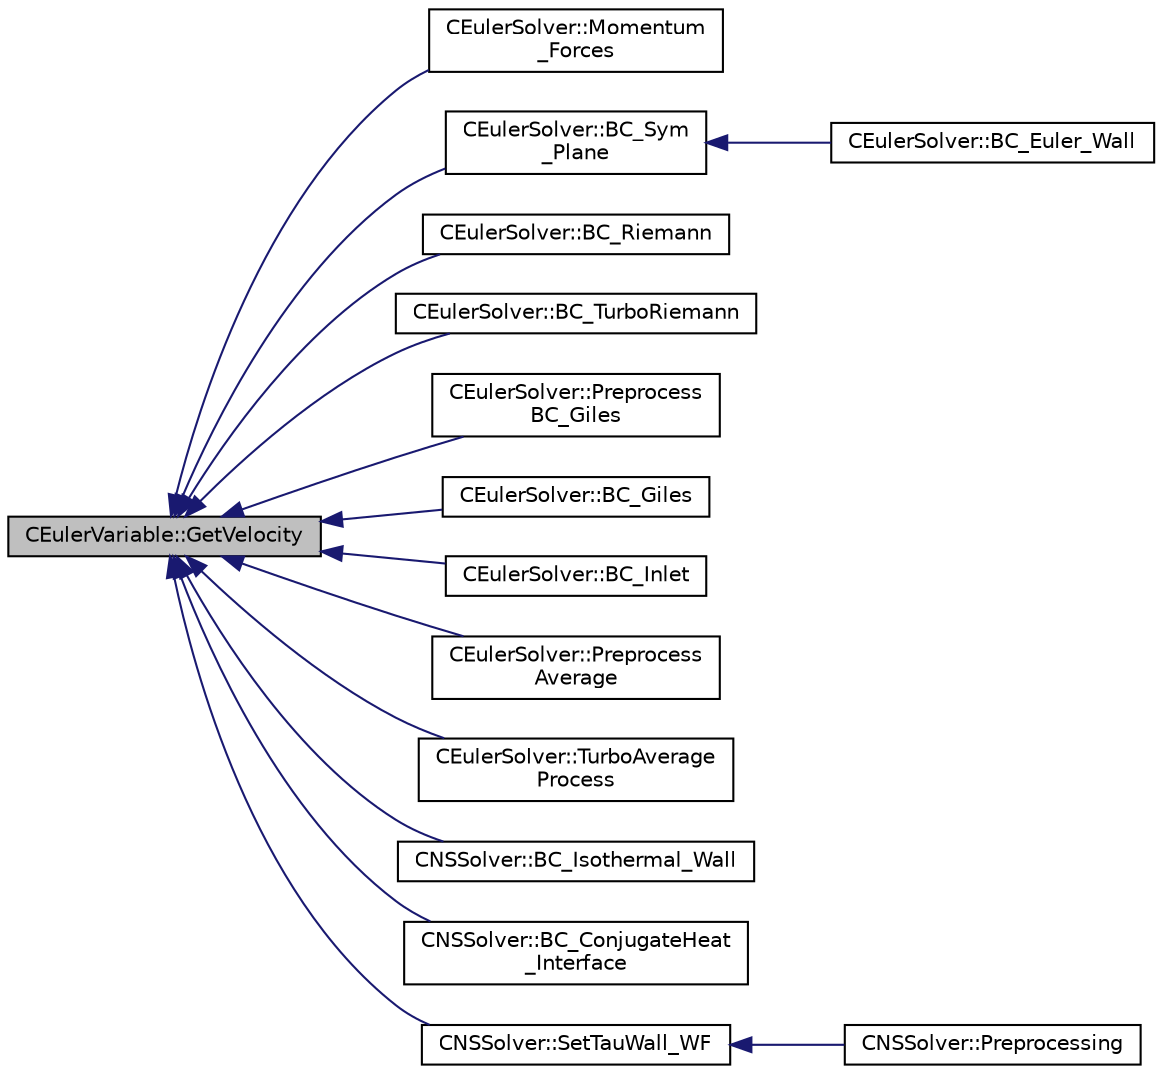 digraph "CEulerVariable::GetVelocity"
{
  edge [fontname="Helvetica",fontsize="10",labelfontname="Helvetica",labelfontsize="10"];
  node [fontname="Helvetica",fontsize="10",shape=record];
  rankdir="LR";
  Node208 [label="CEulerVariable::GetVelocity",height=0.2,width=0.4,color="black", fillcolor="grey75", style="filled", fontcolor="black"];
  Node208 -> Node209 [dir="back",color="midnightblue",fontsize="10",style="solid",fontname="Helvetica"];
  Node209 [label="CEulerSolver::Momentum\l_Forces",height=0.2,width=0.4,color="black", fillcolor="white", style="filled",URL="$class_c_euler_solver.html#a9e92c9defb86bcb87924741dd9f89e9d",tooltip="Compute the pressure forces and all the adimensional coefficients. "];
  Node208 -> Node210 [dir="back",color="midnightblue",fontsize="10",style="solid",fontname="Helvetica"];
  Node210 [label="CEulerSolver::BC_Sym\l_Plane",height=0.2,width=0.4,color="black", fillcolor="white", style="filled",URL="$class_c_euler_solver.html#a71ca5f93ed7a83463e87d5b4c27dc345",tooltip="Impose the symmetry boundary condition using the residual. "];
  Node210 -> Node211 [dir="back",color="midnightblue",fontsize="10",style="solid",fontname="Helvetica"];
  Node211 [label="CEulerSolver::BC_Euler_Wall",height=0.2,width=0.4,color="black", fillcolor="white", style="filled",URL="$class_c_euler_solver.html#ad8509337406d93d81c7f11fbf32d0243",tooltip="Impose via the residual the Euler wall boundary condition. "];
  Node208 -> Node212 [dir="back",color="midnightblue",fontsize="10",style="solid",fontname="Helvetica"];
  Node212 [label="CEulerSolver::BC_Riemann",height=0.2,width=0.4,color="black", fillcolor="white", style="filled",URL="$class_c_euler_solver.html#a22c21d18fa626d489db9a387234bd9d0",tooltip="Impose the boundary condition using characteristic recostruction. "];
  Node208 -> Node213 [dir="back",color="midnightblue",fontsize="10",style="solid",fontname="Helvetica"];
  Node213 [label="CEulerSolver::BC_TurboRiemann",height=0.2,width=0.4,color="black", fillcolor="white", style="filled",URL="$class_c_euler_solver.html#a0066305803a18511fb89b8951f4e4866",tooltip="Impose the boundary condition using characteristic recostruction. "];
  Node208 -> Node214 [dir="back",color="midnightblue",fontsize="10",style="solid",fontname="Helvetica"];
  Node214 [label="CEulerSolver::Preprocess\lBC_Giles",height=0.2,width=0.4,color="black", fillcolor="white", style="filled",URL="$class_c_euler_solver.html#a33402619b740bfe68350c50bba14c6ab",tooltip="It computes Fourier transformation for the needed quantities along the pitch for each span in turboma..."];
  Node208 -> Node215 [dir="back",color="midnightblue",fontsize="10",style="solid",fontname="Helvetica"];
  Node215 [label="CEulerSolver::BC_Giles",height=0.2,width=0.4,color="black", fillcolor="white", style="filled",URL="$class_c_euler_solver.html#aa4c3988e3ce0c18460b5c069650c57b0",tooltip="Impose the boundary condition using characteristic recostruction. "];
  Node208 -> Node216 [dir="back",color="midnightblue",fontsize="10",style="solid",fontname="Helvetica"];
  Node216 [label="CEulerSolver::BC_Inlet",height=0.2,width=0.4,color="black", fillcolor="white", style="filled",URL="$class_c_euler_solver.html#aabbe4c302452f52fcbe5cdf7022e6c9a",tooltip="Impose a subsonic inlet boundary condition. "];
  Node208 -> Node217 [dir="back",color="midnightblue",fontsize="10",style="solid",fontname="Helvetica"];
  Node217 [label="CEulerSolver::Preprocess\lAverage",height=0.2,width=0.4,color="black", fillcolor="white", style="filled",URL="$class_c_euler_solver.html#ab13b628bfb33a1701ff0807195f953ef",tooltip="It computes average quantities along the span for turbomachinery analysis. "];
  Node208 -> Node218 [dir="back",color="midnightblue",fontsize="10",style="solid",fontname="Helvetica"];
  Node218 [label="CEulerSolver::TurboAverage\lProcess",height=0.2,width=0.4,color="black", fillcolor="white", style="filled",URL="$class_c_euler_solver.html#ab408049d3b4fecc224653176c8d7885a",tooltip="It computes average quantities along the span for turbomachinery analysis. "];
  Node208 -> Node219 [dir="back",color="midnightblue",fontsize="10",style="solid",fontname="Helvetica"];
  Node219 [label="CNSSolver::BC_Isothermal_Wall",height=0.2,width=0.4,color="black", fillcolor="white", style="filled",URL="$class_c_n_s_solver.html#acc95e1ac60fd8a27a8e44d1015c7deba",tooltip="Impose the Navier-Stokes boundary condition (strong). "];
  Node208 -> Node220 [dir="back",color="midnightblue",fontsize="10",style="solid",fontname="Helvetica"];
  Node220 [label="CNSSolver::BC_ConjugateHeat\l_Interface",height=0.2,width=0.4,color="black", fillcolor="white", style="filled",URL="$class_c_n_s_solver.html#ad7c717280b27282a9e02bb1c0b50480a",tooltip="Impose the Navier-Stokes boundary condition (strong) with values from a CHT coupling. "];
  Node208 -> Node221 [dir="back",color="midnightblue",fontsize="10",style="solid",fontname="Helvetica"];
  Node221 [label="CNSSolver::SetTauWall_WF",height=0.2,width=0.4,color="black", fillcolor="white", style="filled",URL="$class_c_n_s_solver.html#afeaca8e0c1a6da9eb2c4d2ddd64bc949",tooltip="Computes the wall shear stress (Tau_Wall) on the surface using a wall function. "];
  Node221 -> Node222 [dir="back",color="midnightblue",fontsize="10",style="solid",fontname="Helvetica"];
  Node222 [label="CNSSolver::Preprocessing",height=0.2,width=0.4,color="black", fillcolor="white", style="filled",URL="$class_c_n_s_solver.html#a028c83d18cf8520dff2f9628d8a04e4b",tooltip="Restart residual and compute gradients. "];
}
